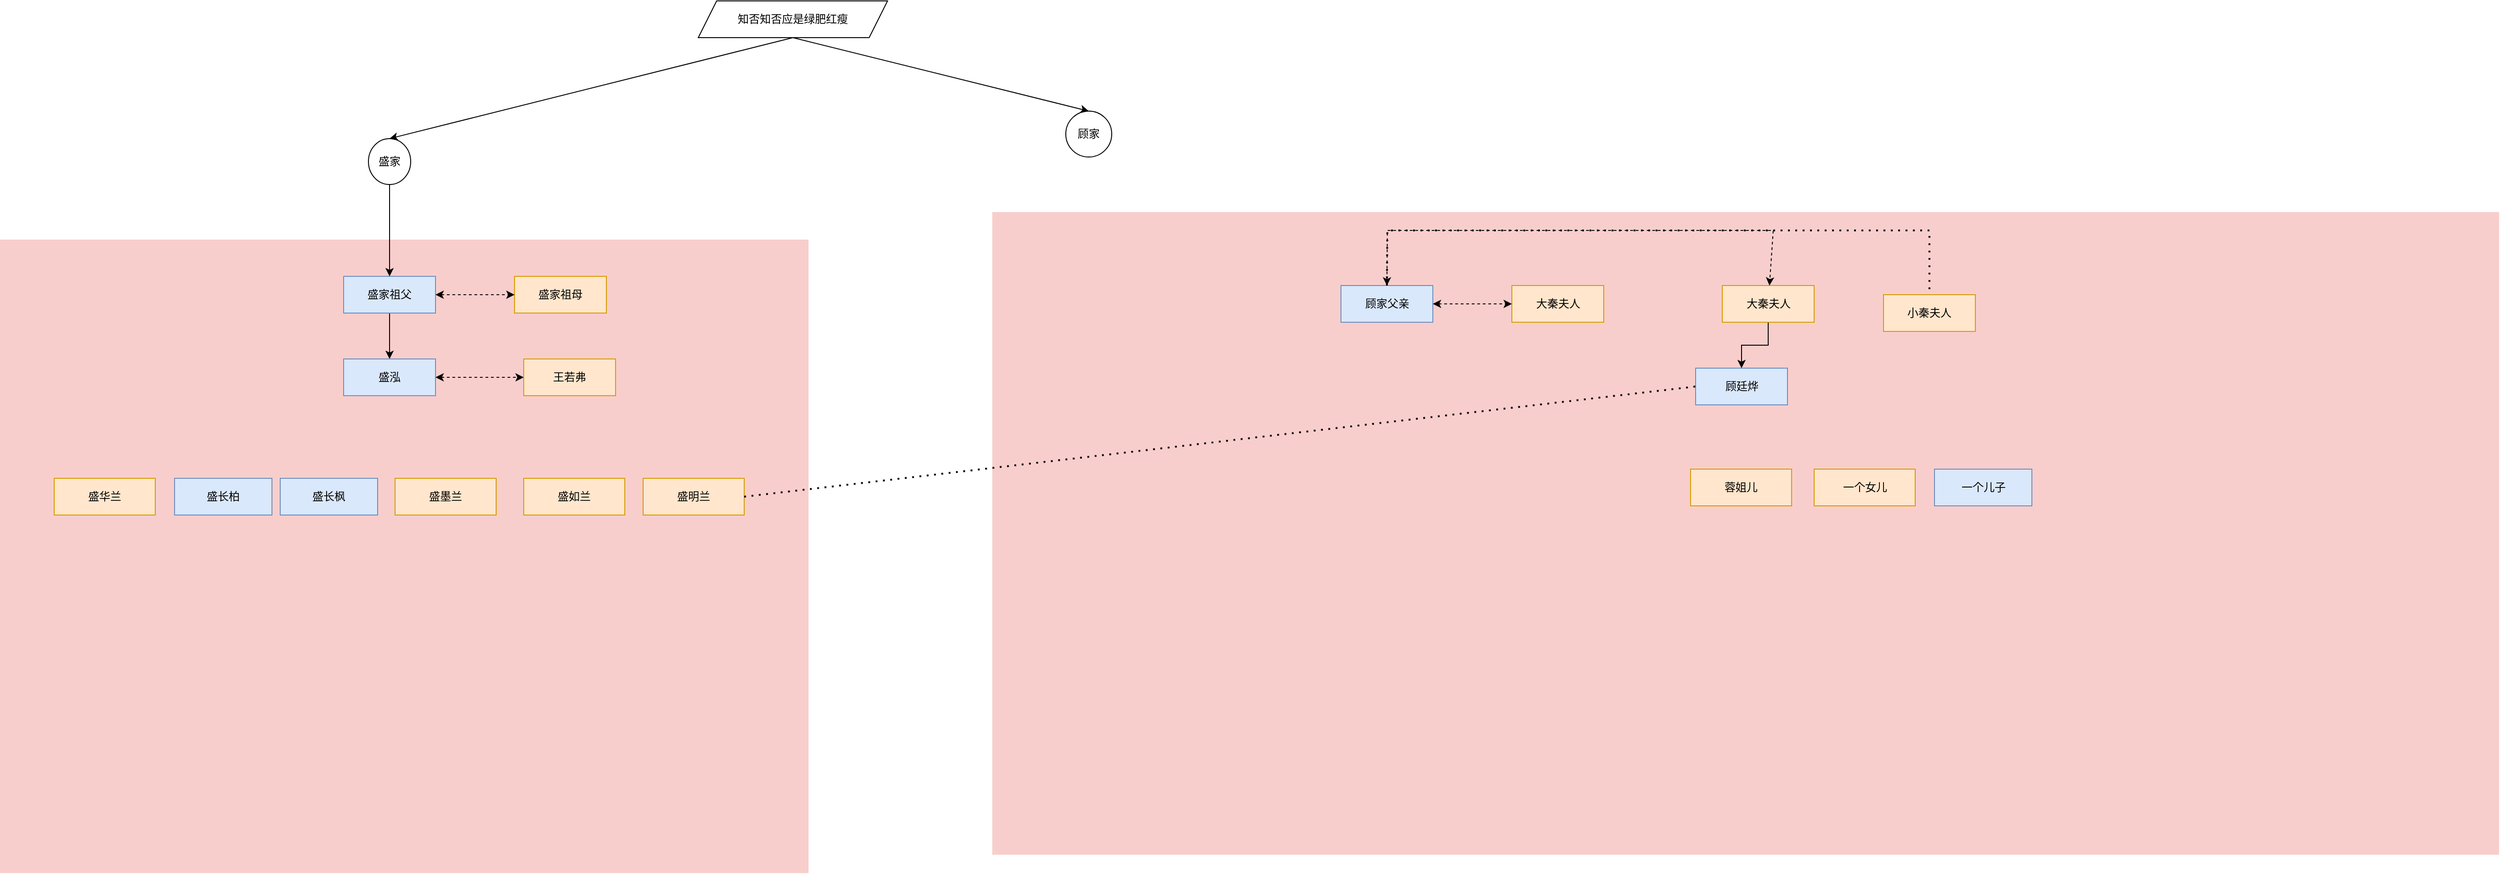 <mxfile version="23.1.4" type="github">
  <diagram name="Page-1" id="e3a06f82-3646-2815-327d-82caf3d4e204">
    <mxGraphModel dx="1306" dy="2065" grid="1" gridSize="10" guides="1" tooltips="1" connect="1" arrows="1" fold="1" page="1" pageScale="1.5" pageWidth="1169" pageHeight="826" background="none" math="0" shadow="0">
      <root>
        <mxCell id="0" style=";html=1;" />
        <mxCell id="1" style=";html=1;" parent="0" />
        <mxCell id="qeWwrRHILzP10hV6NdzV-12" value="" style="whiteSpace=wrap;html=1;fillColor=#f8cecc;fontSize=14;strokeColor=none;verticalAlign=top;" vertex="1" parent="1">
          <mxGeometry x="230" y="-80" width="880" height="690" as="geometry" />
        </mxCell>
        <mxCell id="qeWwrRHILzP10hV6NdzV-42" value="" style="edgeStyle=orthogonalEdgeStyle;rounded=0;orthogonalLoop=1;jettySize=auto;html=1;" edge="1" parent="1" source="qeWwrRHILzP10hV6NdzV-14" target="qeWwrRHILzP10hV6NdzV-16">
          <mxGeometry relative="1" as="geometry" />
        </mxCell>
        <mxCell id="qeWwrRHILzP10hV6NdzV-14" value="盛家祖父" style="rounded=0;whiteSpace=wrap;html=1;fillColor=#dae8fc;strokeColor=#6c8ebf;" vertex="1" parent="1">
          <mxGeometry x="604" y="-40" width="100" height="40" as="geometry" />
        </mxCell>
        <mxCell id="qeWwrRHILzP10hV6NdzV-15" value="盛家祖母" style="rounded=0;whiteSpace=wrap;html=1;fillColor=#ffe6cc;strokeColor=#d79b00;" vertex="1" parent="1">
          <mxGeometry x="790" y="-40" width="100" height="40" as="geometry" />
        </mxCell>
        <mxCell id="qeWwrRHILzP10hV6NdzV-16" value="盛泓" style="rounded=0;whiteSpace=wrap;html=1;fillColor=#dae8fc;strokeColor=#6c8ebf;" vertex="1" parent="1">
          <mxGeometry x="604" y="50" width="100" height="40" as="geometry" />
        </mxCell>
        <mxCell id="qeWwrRHILzP10hV6NdzV-18" value="顾家" style="ellipse;whiteSpace=wrap;html=1;aspect=fixed;" vertex="1" parent="1">
          <mxGeometry x="1390" y="-220" width="50" height="50" as="geometry" />
        </mxCell>
        <mxCell id="qeWwrRHILzP10hV6NdzV-19" value="知否知否应是绿肥红瘦" style="shape=parallelogram;perimeter=parallelogramPerimeter;whiteSpace=wrap;html=1;fixedSize=1;" vertex="1" parent="1">
          <mxGeometry x="990" y="-340" width="206" height="40" as="geometry" />
        </mxCell>
        <mxCell id="qeWwrRHILzP10hV6NdzV-20" value="盛家" style="ellipse;whiteSpace=wrap;html=1;" vertex="1" parent="1">
          <mxGeometry x="631" y="-190" width="46" height="50" as="geometry" />
        </mxCell>
        <mxCell id="qeWwrRHILzP10hV6NdzV-22" value="" style="endArrow=classic;html=1;rounded=0;exitX=0.5;exitY=1;exitDx=0;exitDy=0;entryX=0.5;entryY=0;entryDx=0;entryDy=0;" edge="1" parent="1" source="qeWwrRHILzP10hV6NdzV-19" target="qeWwrRHILzP10hV6NdzV-20">
          <mxGeometry width="50" height="50" relative="1" as="geometry">
            <mxPoint x="870" y="-330" as="sourcePoint" />
            <mxPoint x="920" y="-380" as="targetPoint" />
          </mxGeometry>
        </mxCell>
        <mxCell id="qeWwrRHILzP10hV6NdzV-23" value="" style="endArrow=classic;html=1;rounded=0;exitX=0.5;exitY=1;exitDx=0;exitDy=0;entryX=0.5;entryY=0;entryDx=0;entryDy=0;" edge="1" parent="1" source="qeWwrRHILzP10hV6NdzV-19" target="qeWwrRHILzP10hV6NdzV-18">
          <mxGeometry width="50" height="50" relative="1" as="geometry">
            <mxPoint x="887" y="-290" as="sourcePoint" />
            <mxPoint x="647" y="-180" as="targetPoint" />
          </mxGeometry>
        </mxCell>
        <mxCell id="qeWwrRHILzP10hV6NdzV-24" value="" style="endArrow=classic;html=1;rounded=0;exitX=0.5;exitY=1;exitDx=0;exitDy=0;" edge="1" parent="1" source="qeWwrRHILzP10hV6NdzV-20" target="qeWwrRHILzP10hV6NdzV-14">
          <mxGeometry width="50" height="50" relative="1" as="geometry">
            <mxPoint x="897" y="-280" as="sourcePoint" />
            <mxPoint x="657" y="-170" as="targetPoint" />
          </mxGeometry>
        </mxCell>
        <mxCell id="qeWwrRHILzP10hV6NdzV-25" value="" style="endArrow=classic;startArrow=classic;html=1;rounded=0;exitX=1;exitY=0.5;exitDx=0;exitDy=0;dashed=1;" edge="1" parent="1" source="qeWwrRHILzP10hV6NdzV-14" target="qeWwrRHILzP10hV6NdzV-15">
          <mxGeometry width="50" height="50" relative="1" as="geometry">
            <mxPoint x="730" y="120" as="sourcePoint" />
            <mxPoint x="780" y="70" as="targetPoint" />
          </mxGeometry>
        </mxCell>
        <mxCell id="qeWwrRHILzP10hV6NdzV-26" value="盛长柏" style="rounded=0;whiteSpace=wrap;html=1;fillColor=#dae8fc;strokeColor=#6c8ebf;" vertex="1" parent="1">
          <mxGeometry x="420" y="180" width="106" height="40" as="geometry" />
        </mxCell>
        <mxCell id="qeWwrRHILzP10hV6NdzV-28" value="盛如兰" style="whiteSpace=wrap;html=1;fillColor=#ffe6cc;strokeColor=#d79b00;rounded=0;" vertex="1" parent="1">
          <mxGeometry x="800" y="180" width="110" height="40" as="geometry" />
        </mxCell>
        <mxCell id="qeWwrRHILzP10hV6NdzV-32" value="盛墨兰" style="whiteSpace=wrap;html=1;fillColor=#ffe6cc;strokeColor=#d79b00;rounded=0;" vertex="1" parent="1">
          <mxGeometry x="660" y="180" width="110" height="40" as="geometry" />
        </mxCell>
        <mxCell id="qeWwrRHILzP10hV6NdzV-33" value="盛明兰" style="whiteSpace=wrap;html=1;fillColor=#ffe6cc;strokeColor=#d79b00;rounded=0;" vertex="1" parent="1">
          <mxGeometry x="930" y="180" width="110" height="40" as="geometry" />
        </mxCell>
        <mxCell id="qeWwrRHILzP10hV6NdzV-34" value="盛华兰" style="whiteSpace=wrap;html=1;fillColor=#ffe6cc;strokeColor=#d79b00;rounded=0;" vertex="1" parent="1">
          <mxGeometry x="289" y="180" width="110" height="40" as="geometry" />
        </mxCell>
        <mxCell id="qeWwrRHILzP10hV6NdzV-36" value="盛长枫" style="rounded=0;whiteSpace=wrap;html=1;fillColor=#dae8fc;strokeColor=#6c8ebf;" vertex="1" parent="1">
          <mxGeometry x="535" y="180" width="106" height="40" as="geometry" />
        </mxCell>
        <mxCell id="qeWwrRHILzP10hV6NdzV-44" value="王若弗" style="rounded=0;whiteSpace=wrap;html=1;fillColor=#ffe6cc;strokeColor=#d79b00;" vertex="1" parent="1">
          <mxGeometry x="800" y="50" width="100" height="40" as="geometry" />
        </mxCell>
        <mxCell id="qeWwrRHILzP10hV6NdzV-45" value="" style="endArrow=classic;startArrow=classic;html=1;rounded=0;exitX=1;exitY=0.5;exitDx=0;exitDy=0;dashed=1;entryX=0;entryY=0.5;entryDx=0;entryDy=0;" edge="1" parent="1" target="qeWwrRHILzP10hV6NdzV-44" source="qeWwrRHILzP10hV6NdzV-16">
          <mxGeometry width="50" height="50" relative="1" as="geometry">
            <mxPoint x="713" y="100" as="sourcePoint" />
            <mxPoint x="799" y="100" as="targetPoint" />
          </mxGeometry>
        </mxCell>
        <mxCell id="qeWwrRHILzP10hV6NdzV-105" value="" style="whiteSpace=wrap;html=1;fillColor=#f8cecc;fontSize=14;strokeColor=none;verticalAlign=top;" vertex="1" parent="1">
          <mxGeometry x="1310" y="-110" width="1640" height="700" as="geometry" />
        </mxCell>
        <mxCell id="qeWwrRHILzP10hV6NdzV-106" value="" style="edgeStyle=orthogonalEdgeStyle;rounded=0;orthogonalLoop=1;jettySize=auto;html=1;exitX=0.5;exitY=1;exitDx=0;exitDy=0;" edge="1" parent="1" source="qeWwrRHILzP10hV6NdzV-123" target="qeWwrRHILzP10hV6NdzV-109">
          <mxGeometry relative="1" as="geometry" />
        </mxCell>
        <mxCell id="qeWwrRHILzP10hV6NdzV-107" value="顾家父亲" style="rounded=0;whiteSpace=wrap;html=1;fillColor=#dae8fc;strokeColor=#6c8ebf;" vertex="1" parent="1">
          <mxGeometry x="1689.5" y="-30" width="100" height="40" as="geometry" />
        </mxCell>
        <mxCell id="qeWwrRHILzP10hV6NdzV-108" value="大秦夫人" style="rounded=0;whiteSpace=wrap;html=1;fillColor=#ffe6cc;strokeColor=#d79b00;" vertex="1" parent="1">
          <mxGeometry x="1875.5" y="-30" width="100" height="40" as="geometry" />
        </mxCell>
        <mxCell id="qeWwrRHILzP10hV6NdzV-109" value="顾廷烨" style="rounded=0;whiteSpace=wrap;html=1;fillColor=#dae8fc;strokeColor=#6c8ebf;" vertex="1" parent="1">
          <mxGeometry x="2075.5" y="60" width="100" height="40" as="geometry" />
        </mxCell>
        <mxCell id="qeWwrRHILzP10hV6NdzV-110" value="" style="endArrow=classic;startArrow=classic;html=1;rounded=0;exitX=1;exitY=0.5;exitDx=0;exitDy=0;dashed=1;" edge="1" parent="1" source="qeWwrRHILzP10hV6NdzV-107" target="qeWwrRHILzP10hV6NdzV-108">
          <mxGeometry width="50" height="50" relative="1" as="geometry">
            <mxPoint x="1815.5" y="130" as="sourcePoint" />
            <mxPoint x="1865.5" y="80" as="targetPoint" />
          </mxGeometry>
        </mxCell>
        <mxCell id="qeWwrRHILzP10hV6NdzV-111" value="一个儿子" style="rounded=0;whiteSpace=wrap;html=1;fillColor=#dae8fc;strokeColor=#6c8ebf;" vertex="1" parent="1">
          <mxGeometry x="2335.5" y="170" width="106" height="40" as="geometry" />
        </mxCell>
        <mxCell id="qeWwrRHILzP10hV6NdzV-113" value="蓉姐儿" style="whiteSpace=wrap;html=1;fillColor=#ffe6cc;strokeColor=#d79b00;rounded=0;" vertex="1" parent="1">
          <mxGeometry x="2070" y="170" width="110" height="40" as="geometry" />
        </mxCell>
        <mxCell id="qeWwrRHILzP10hV6NdzV-115" value="一个女儿" style="whiteSpace=wrap;html=1;fillColor=#ffe6cc;strokeColor=#d79b00;rounded=0;" vertex="1" parent="1">
          <mxGeometry x="2204.5" y="170" width="110" height="40" as="geometry" />
        </mxCell>
        <mxCell id="qeWwrRHILzP10hV6NdzV-119" value="" style="endArrow=none;dashed=1;html=1;dashPattern=1 3;strokeWidth=2;rounded=0;exitX=1;exitY=0.5;exitDx=0;exitDy=0;entryX=0;entryY=0.5;entryDx=0;entryDy=0;" edge="1" parent="1" source="qeWwrRHILzP10hV6NdzV-33" target="qeWwrRHILzP10hV6NdzV-109">
          <mxGeometry width="50" height="50" relative="1" as="geometry">
            <mxPoint x="1310" y="180" as="sourcePoint" />
            <mxPoint x="1360" y="130" as="targetPoint" />
          </mxGeometry>
        </mxCell>
        <mxCell id="qeWwrRHILzP10hV6NdzV-120" value="小秦夫人" style="rounded=0;whiteSpace=wrap;html=1;fillColor=#ffe6cc;strokeColor=#d79b00;" vertex="1" parent="1">
          <mxGeometry x="2280" y="-20" width="100" height="40" as="geometry" />
        </mxCell>
        <mxCell id="qeWwrRHILzP10hV6NdzV-122" value="" style="endArrow=none;dashed=1;html=1;dashPattern=1 3;strokeWidth=2;rounded=0;exitX=0.5;exitY=0;exitDx=0;exitDy=0;entryX=0.5;entryY=0;entryDx=0;entryDy=0;" edge="1" parent="1" source="qeWwrRHILzP10hV6NdzV-107" target="qeWwrRHILzP10hV6NdzV-120">
          <mxGeometry width="50" height="50" relative="1" as="geometry">
            <mxPoint x="1748.75" y="-40" as="sourcePoint" />
            <mxPoint x="1959.25" y="-110" as="targetPoint" />
            <Array as="points">
              <mxPoint x="1740" y="-90" />
              <mxPoint x="2330" y="-90" />
            </Array>
          </mxGeometry>
        </mxCell>
        <mxCell id="qeWwrRHILzP10hV6NdzV-123" value="大秦夫人" style="rounded=0;whiteSpace=wrap;html=1;fillColor=#ffe6cc;strokeColor=#d79b00;" vertex="1" parent="1">
          <mxGeometry x="2104.5" y="-30" width="100" height="40" as="geometry" />
        </mxCell>
        <mxCell id="qeWwrRHILzP10hV6NdzV-124" value="" style="endArrow=classic;startArrow=classic;html=1;rounded=0;exitX=0.5;exitY=0;exitDx=0;exitDy=0;dashed=1;" edge="1" parent="1" target="qeWwrRHILzP10hV6NdzV-123" source="qeWwrRHILzP10hV6NdzV-107">
          <mxGeometry width="50" height="50" relative="1" as="geometry">
            <mxPoint x="1990" y="-10" as="sourcePoint" />
            <mxPoint x="2065.5" y="80" as="targetPoint" />
            <Array as="points">
              <mxPoint x="1740" y="-90" />
              <mxPoint x="2160" y="-90" />
            </Array>
          </mxGeometry>
        </mxCell>
      </root>
    </mxGraphModel>
  </diagram>
</mxfile>
